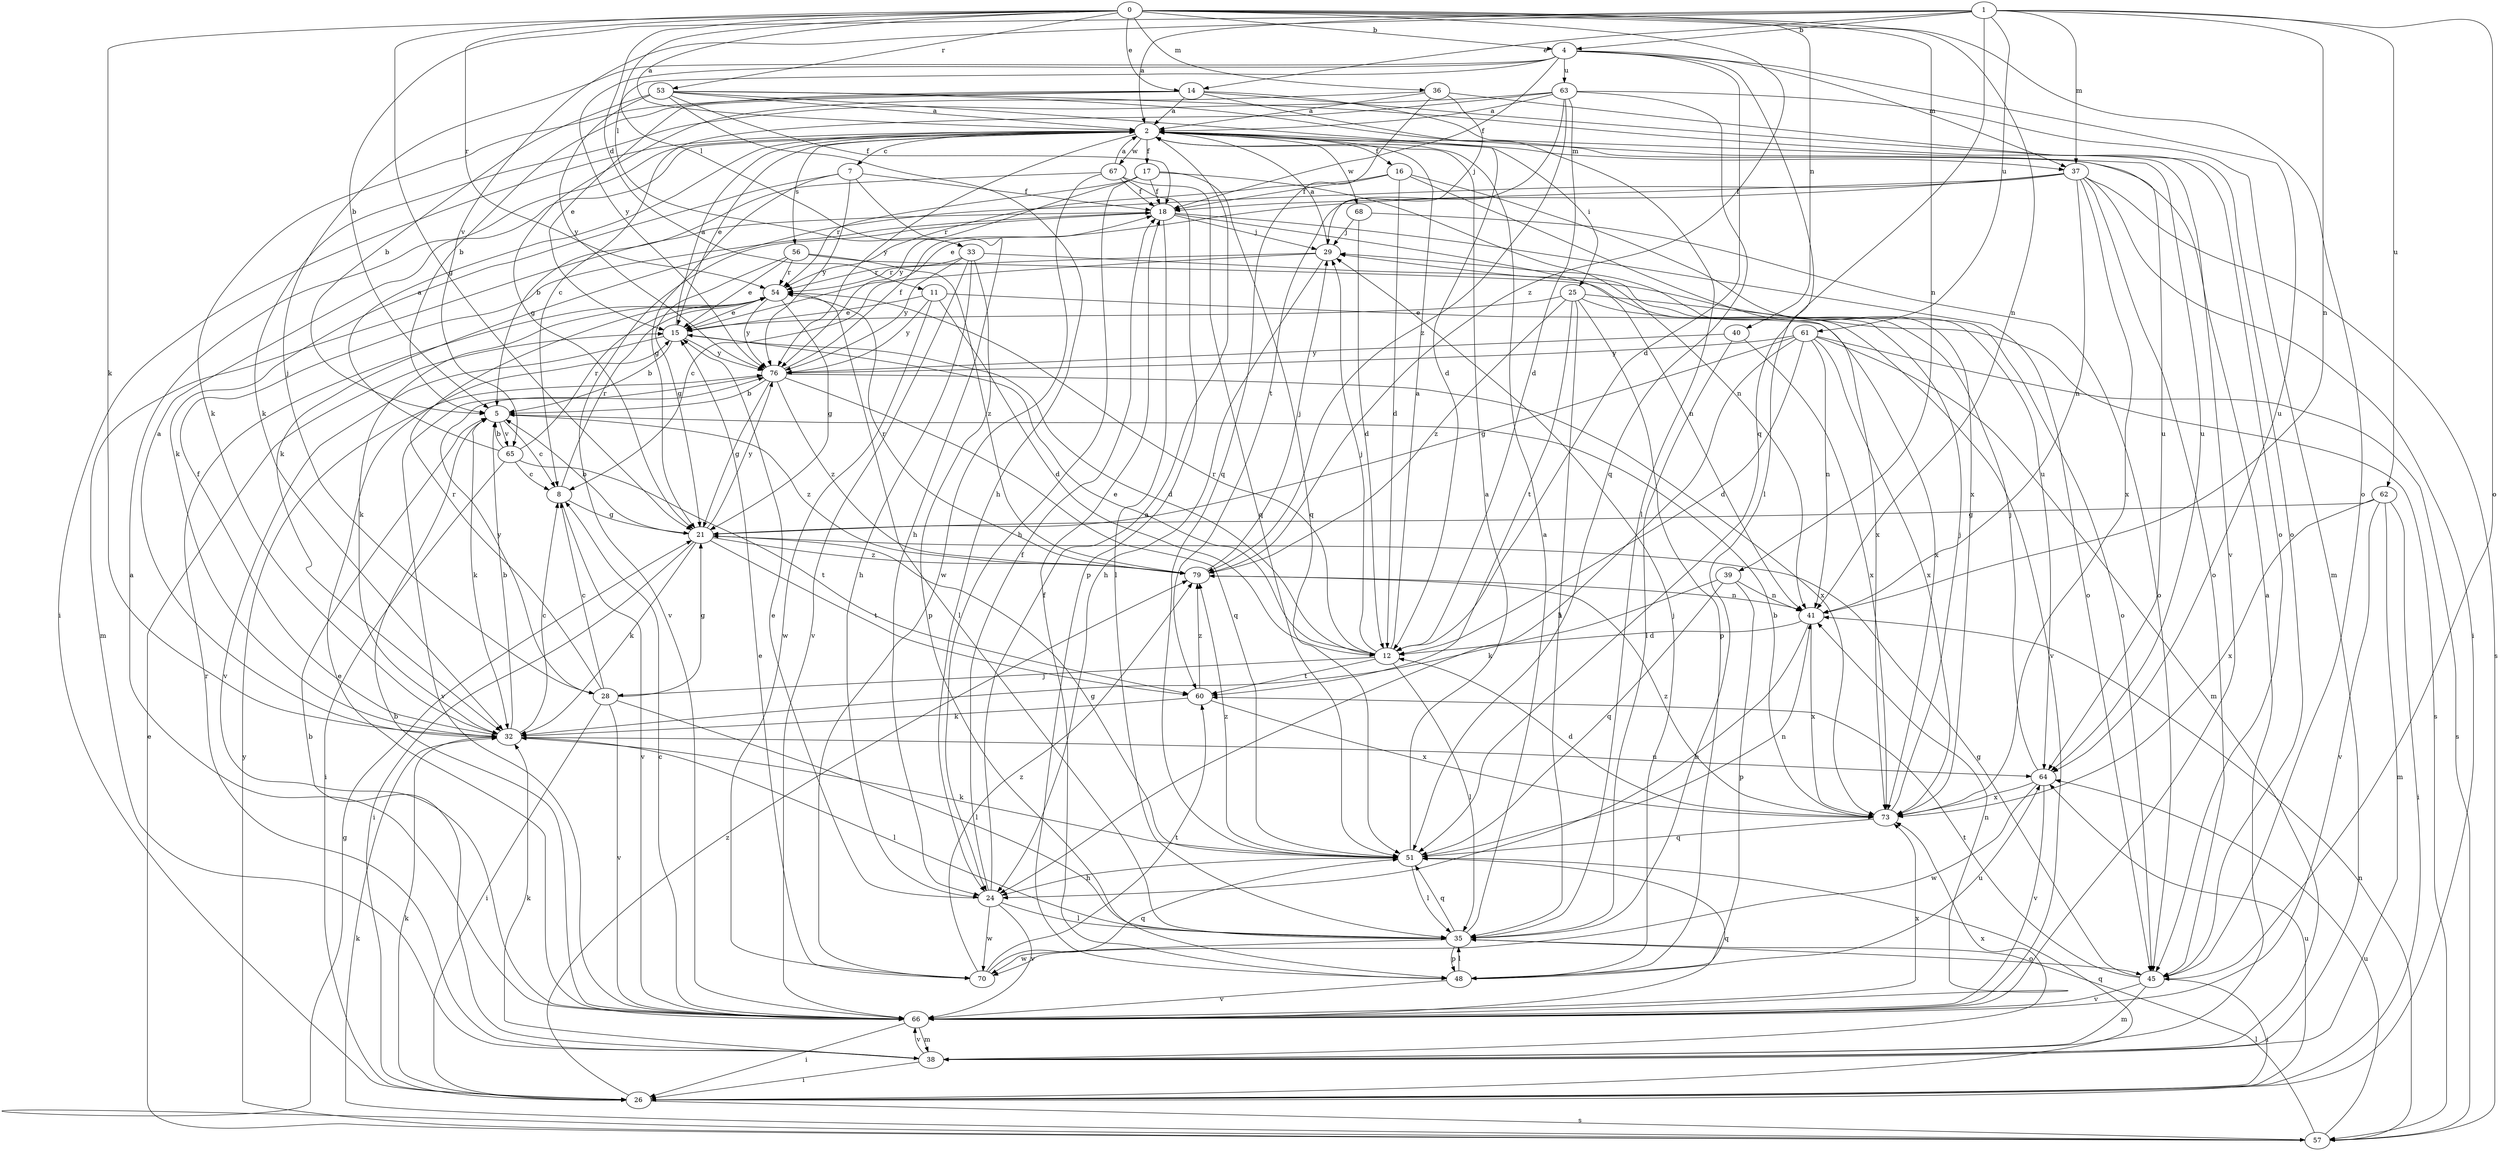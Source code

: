 strict digraph  {
0;
1;
2;
4;
5;
7;
8;
11;
12;
14;
15;
16;
17;
18;
21;
24;
25;
26;
28;
29;
32;
33;
35;
36;
37;
38;
39;
40;
41;
45;
48;
51;
53;
54;
56;
57;
60;
61;
62;
63;
64;
65;
66;
67;
68;
70;
73;
76;
79;
0 -> 2  [label=a];
0 -> 4  [label=b];
0 -> 11  [label=d];
0 -> 14  [label=e];
0 -> 21  [label=g];
0 -> 32  [label=k];
0 -> 33  [label=l];
0 -> 36  [label=m];
0 -> 39  [label=n];
0 -> 40  [label=n];
0 -> 41  [label=n];
0 -> 45  [label=o];
0 -> 53  [label=r];
0 -> 54  [label=r];
0 -> 79  [label=z];
1 -> 2  [label=a];
1 -> 4  [label=b];
1 -> 5  [label=b];
1 -> 14  [label=e];
1 -> 37  [label=m];
1 -> 41  [label=n];
1 -> 45  [label=o];
1 -> 51  [label=q];
1 -> 61  [label=u];
1 -> 62  [label=u];
1 -> 65  [label=v];
2 -> 7  [label=c];
2 -> 15  [label=e];
2 -> 16  [label=f];
2 -> 17  [label=f];
2 -> 25  [label=i];
2 -> 26  [label=i];
2 -> 37  [label=m];
2 -> 56  [label=s];
2 -> 67  [label=w];
2 -> 68  [label=w];
2 -> 76  [label=y];
4 -> 12  [label=d];
4 -> 18  [label=f];
4 -> 28  [label=j];
4 -> 33  [label=l];
4 -> 35  [label=l];
4 -> 37  [label=m];
4 -> 63  [label=u];
4 -> 64  [label=u];
4 -> 76  [label=y];
5 -> 8  [label=c];
5 -> 32  [label=k];
5 -> 65  [label=v];
5 -> 79  [label=z];
7 -> 18  [label=f];
7 -> 21  [label=g];
7 -> 24  [label=h];
7 -> 32  [label=k];
7 -> 76  [label=y];
8 -> 21  [label=g];
8 -> 54  [label=r];
8 -> 66  [label=v];
11 -> 12  [label=d];
11 -> 15  [label=e];
11 -> 70  [label=w];
11 -> 73  [label=x];
11 -> 76  [label=y];
12 -> 2  [label=a];
12 -> 15  [label=e];
12 -> 28  [label=j];
12 -> 29  [label=j];
12 -> 35  [label=l];
12 -> 54  [label=r];
12 -> 60  [label=t];
14 -> 2  [label=a];
14 -> 5  [label=b];
14 -> 15  [label=e];
14 -> 32  [label=k];
14 -> 35  [label=l];
14 -> 45  [label=o];
14 -> 64  [label=u];
15 -> 2  [label=a];
15 -> 5  [label=b];
15 -> 12  [label=d];
15 -> 66  [label=v];
15 -> 76  [label=y];
16 -> 12  [label=d];
16 -> 18  [label=f];
16 -> 54  [label=r];
16 -> 64  [label=u];
16 -> 73  [label=x];
17 -> 18  [label=f];
17 -> 24  [label=h];
17 -> 41  [label=n];
17 -> 51  [label=q];
17 -> 54  [label=r];
17 -> 76  [label=y];
18 -> 29  [label=j];
18 -> 35  [label=l];
18 -> 38  [label=m];
18 -> 41  [label=n];
18 -> 45  [label=o];
18 -> 66  [label=v];
21 -> 5  [label=b];
21 -> 26  [label=i];
21 -> 32  [label=k];
21 -> 60  [label=t];
21 -> 76  [label=y];
21 -> 79  [label=z];
24 -> 2  [label=a];
24 -> 15  [label=e];
24 -> 18  [label=f];
24 -> 35  [label=l];
24 -> 66  [label=v];
24 -> 70  [label=w];
25 -> 15  [label=e];
25 -> 35  [label=l];
25 -> 48  [label=p];
25 -> 57  [label=s];
25 -> 60  [label=t];
25 -> 66  [label=v];
25 -> 79  [label=z];
26 -> 32  [label=k];
26 -> 51  [label=q];
26 -> 57  [label=s];
26 -> 64  [label=u];
26 -> 79  [label=z];
28 -> 8  [label=c];
28 -> 21  [label=g];
28 -> 26  [label=i];
28 -> 35  [label=l];
28 -> 54  [label=r];
28 -> 66  [label=v];
28 -> 76  [label=y];
29 -> 2  [label=a];
29 -> 8  [label=c];
29 -> 24  [label=h];
29 -> 54  [label=r];
32 -> 2  [label=a];
32 -> 5  [label=b];
32 -> 8  [label=c];
32 -> 18  [label=f];
32 -> 35  [label=l];
32 -> 64  [label=u];
33 -> 24  [label=h];
33 -> 45  [label=o];
33 -> 48  [label=p];
33 -> 54  [label=r];
33 -> 66  [label=v];
33 -> 76  [label=y];
35 -> 2  [label=a];
35 -> 45  [label=o];
35 -> 48  [label=p];
35 -> 51  [label=q];
35 -> 70  [label=w];
36 -> 2  [label=a];
36 -> 21  [label=g];
36 -> 29  [label=j];
36 -> 45  [label=o];
36 -> 51  [label=q];
37 -> 15  [label=e];
37 -> 18  [label=f];
37 -> 26  [label=i];
37 -> 32  [label=k];
37 -> 41  [label=n];
37 -> 45  [label=o];
37 -> 57  [label=s];
37 -> 73  [label=x];
38 -> 2  [label=a];
38 -> 5  [label=b];
38 -> 26  [label=i];
38 -> 32  [label=k];
38 -> 54  [label=r];
38 -> 66  [label=v];
38 -> 73  [label=x];
39 -> 32  [label=k];
39 -> 41  [label=n];
39 -> 48  [label=p];
39 -> 51  [label=q];
40 -> 35  [label=l];
40 -> 73  [label=x];
40 -> 76  [label=y];
41 -> 12  [label=d];
41 -> 24  [label=h];
41 -> 73  [label=x];
45 -> 21  [label=g];
45 -> 26  [label=i];
45 -> 38  [label=m];
45 -> 60  [label=t];
45 -> 66  [label=v];
48 -> 18  [label=f];
48 -> 29  [label=j];
48 -> 35  [label=l];
48 -> 64  [label=u];
48 -> 66  [label=v];
51 -> 2  [label=a];
51 -> 21  [label=g];
51 -> 24  [label=h];
51 -> 32  [label=k];
51 -> 35  [label=l];
51 -> 41  [label=n];
51 -> 79  [label=z];
53 -> 2  [label=a];
53 -> 5  [label=b];
53 -> 12  [label=d];
53 -> 18  [label=f];
53 -> 24  [label=h];
53 -> 64  [label=u];
53 -> 66  [label=v];
53 -> 76  [label=y];
54 -> 15  [label=e];
54 -> 21  [label=g];
54 -> 32  [label=k];
54 -> 35  [label=l];
54 -> 76  [label=y];
56 -> 15  [label=e];
56 -> 21  [label=g];
56 -> 54  [label=r];
56 -> 73  [label=x];
56 -> 79  [label=z];
57 -> 15  [label=e];
57 -> 21  [label=g];
57 -> 32  [label=k];
57 -> 35  [label=l];
57 -> 41  [label=n];
57 -> 64  [label=u];
57 -> 76  [label=y];
60 -> 32  [label=k];
60 -> 73  [label=x];
60 -> 79  [label=z];
61 -> 12  [label=d];
61 -> 21  [label=g];
61 -> 24  [label=h];
61 -> 38  [label=m];
61 -> 41  [label=n];
61 -> 57  [label=s];
61 -> 73  [label=x];
61 -> 76  [label=y];
62 -> 21  [label=g];
62 -> 26  [label=i];
62 -> 38  [label=m];
62 -> 66  [label=v];
62 -> 73  [label=x];
63 -> 2  [label=a];
63 -> 8  [label=c];
63 -> 12  [label=d];
63 -> 32  [label=k];
63 -> 38  [label=m];
63 -> 51  [label=q];
63 -> 60  [label=t];
63 -> 79  [label=z];
64 -> 29  [label=j];
64 -> 66  [label=v];
64 -> 70  [label=w];
64 -> 73  [label=x];
65 -> 2  [label=a];
65 -> 5  [label=b];
65 -> 8  [label=c];
65 -> 26  [label=i];
65 -> 54  [label=r];
65 -> 60  [label=t];
66 -> 2  [label=a];
66 -> 5  [label=b];
66 -> 8  [label=c];
66 -> 15  [label=e];
66 -> 26  [label=i];
66 -> 38  [label=m];
66 -> 41  [label=n];
66 -> 51  [label=q];
66 -> 73  [label=x];
67 -> 2  [label=a];
67 -> 5  [label=b];
67 -> 18  [label=f];
67 -> 48  [label=p];
67 -> 51  [label=q];
67 -> 70  [label=w];
68 -> 12  [label=d];
68 -> 29  [label=j];
68 -> 45  [label=o];
70 -> 15  [label=e];
70 -> 51  [label=q];
70 -> 60  [label=t];
70 -> 79  [label=z];
73 -> 5  [label=b];
73 -> 12  [label=d];
73 -> 29  [label=j];
73 -> 51  [label=q];
73 -> 79  [label=z];
76 -> 5  [label=b];
76 -> 18  [label=f];
76 -> 21  [label=g];
76 -> 51  [label=q];
76 -> 66  [label=v];
76 -> 73  [label=x];
76 -> 79  [label=z];
79 -> 29  [label=j];
79 -> 41  [label=n];
79 -> 54  [label=r];
}
